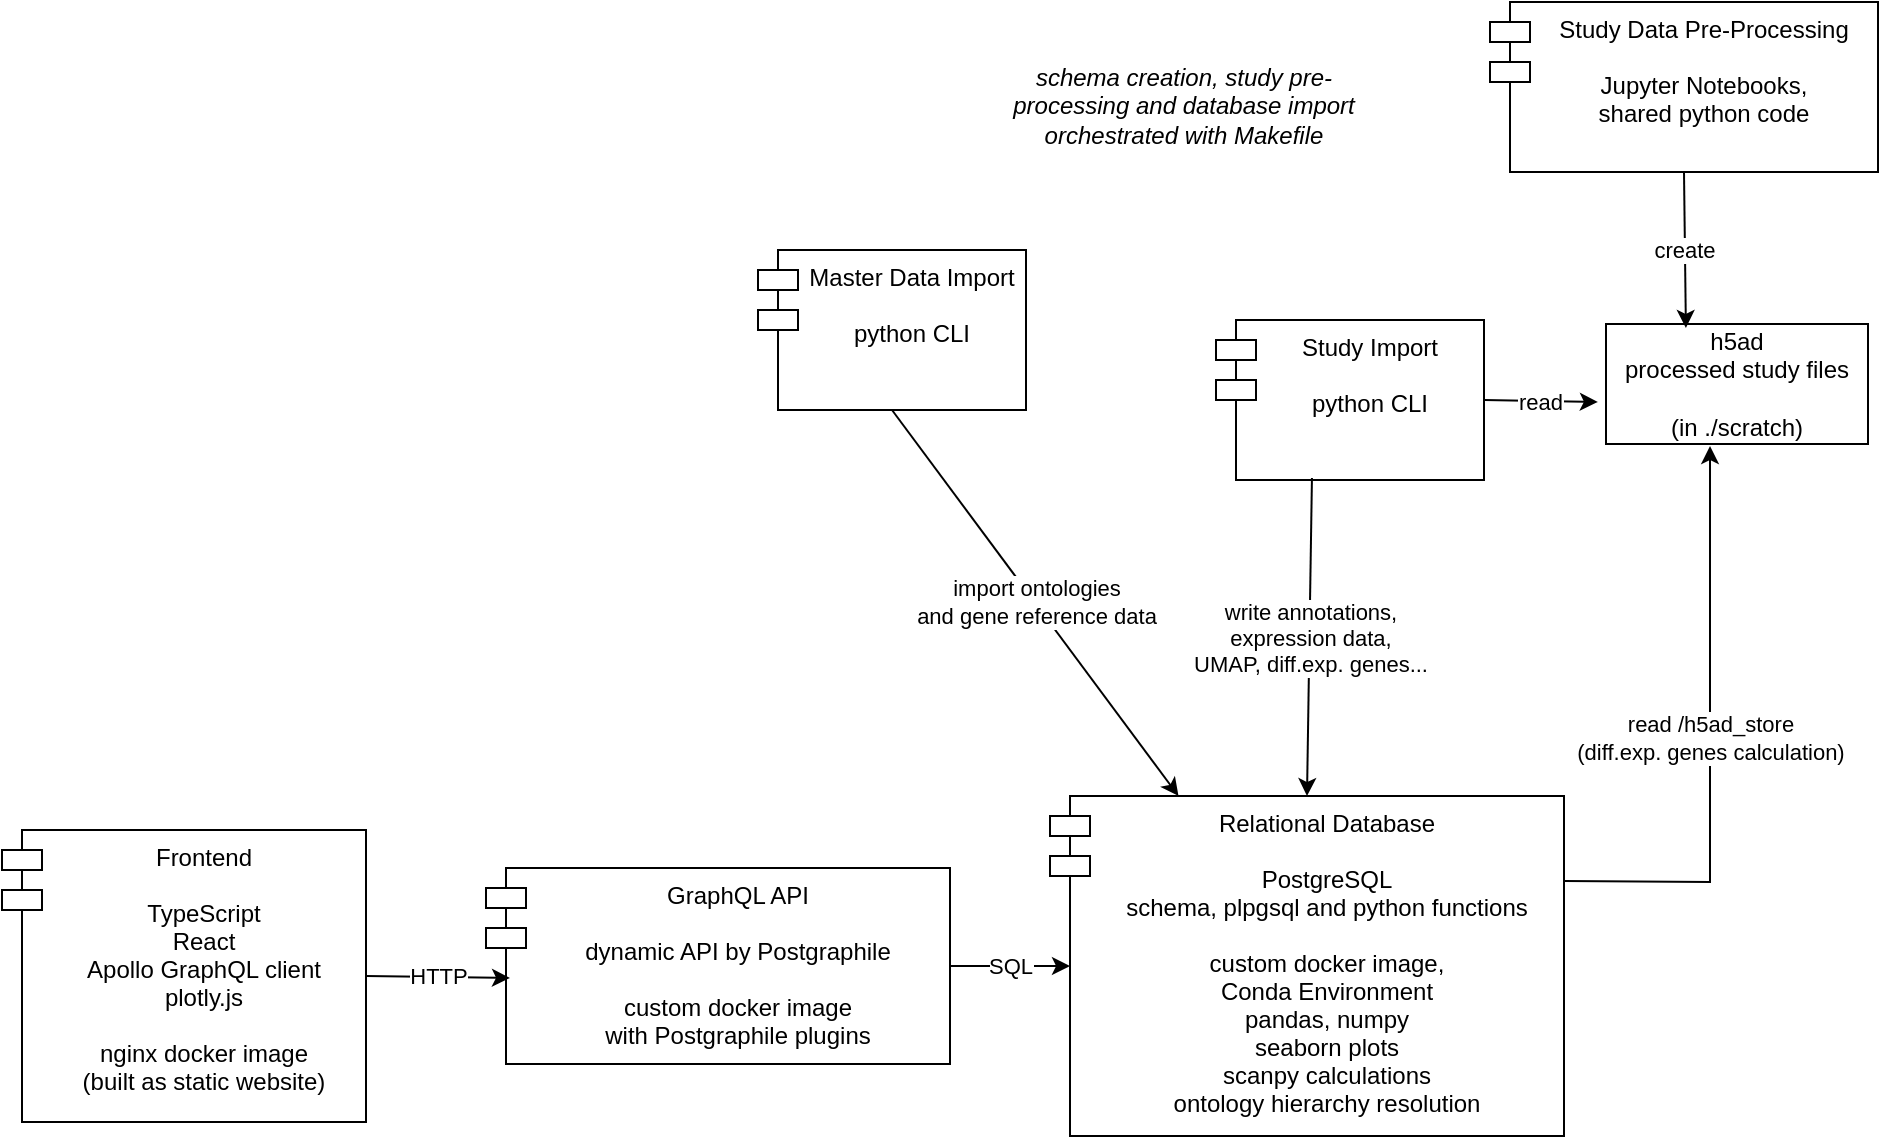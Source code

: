 <mxfile version="20.7.4" type="device"><diagram id="5oOviqtw5uLLyDU2DDvS" name="Page-1"><mxGraphModel dx="1255" dy="1235" grid="0" gridSize="10" guides="1" tooltips="1" connect="1" arrows="1" fold="1" page="0" pageScale="1" pageWidth="827" pageHeight="1169" math="0" shadow="0"><root><mxCell id="0"/><mxCell id="1" parent="0"/><mxCell id="0a5yjpqx9a0Fo7HzwPW2-1" value="Frontend&#10;&#10;TypeScript&#10;React&#10;Apollo GraphQL client&#10;plotly.js&#10;&#10;nginx docker image&#10;(built as static website)" style="shape=module;align=left;spacingLeft=20;align=center;verticalAlign=top;" vertex="1" parent="1"><mxGeometry x="105" y="146" width="182" height="146" as="geometry"/></mxCell><mxCell id="0a5yjpqx9a0Fo7HzwPW2-2" value="GraphQL API&#10;&#10;dynamic API by Postgraphile&#10;&#10;custom docker image&#10;with Postgraphile plugins&#10;" style="shape=module;align=left;spacingLeft=20;align=center;verticalAlign=top;" vertex="1" parent="1"><mxGeometry x="347" y="165" width="232" height="98" as="geometry"/></mxCell><mxCell id="0a5yjpqx9a0Fo7HzwPW2-3" value="Relational Database&#10;&#10;PostgreSQL&#10;schema, plpgsql and python functions&#10;&#10;custom docker image,&#10;Conda Environment&#10;pandas, numpy&#10;seaborn plots&#10;scanpy calculations&#10;ontology hierarchy resolution" style="shape=module;align=left;spacingLeft=20;align=center;verticalAlign=top;" vertex="1" parent="1"><mxGeometry x="629" y="129" width="257" height="170" as="geometry"/></mxCell><mxCell id="0a5yjpqx9a0Fo7HzwPW2-4" value="h5ad&lt;br&gt;processed study files&lt;br&gt;&lt;br&gt;(in ./scratch)" style="rounded=0;whiteSpace=wrap;html=1;" vertex="1" parent="1"><mxGeometry x="907" y="-107" width="131" height="60" as="geometry"/></mxCell><mxCell id="0a5yjpqx9a0Fo7HzwPW2-5" value="Study Data Pre-Processing&#10;&#10;Jupyter Notebooks,&#10;shared python code&#10;" style="shape=module;align=left;spacingLeft=20;align=center;verticalAlign=top;" vertex="1" parent="1"><mxGeometry x="849" y="-268" width="194" height="85" as="geometry"/></mxCell><mxCell id="0a5yjpqx9a0Fo7HzwPW2-6" value="create" style="endArrow=classic;html=1;rounded=0;exitX=0.5;exitY=1;exitDx=0;exitDy=0;entryX=0.305;entryY=0.033;entryDx=0;entryDy=0;entryPerimeter=0;" edge="1" parent="1" source="0a5yjpqx9a0Fo7HzwPW2-5" target="0a5yjpqx9a0Fo7HzwPW2-4"><mxGeometry width="50" height="50" relative="1" as="geometry"><mxPoint x="529" y="742" as="sourcePoint"/><mxPoint x="579" y="692" as="targetPoint"/></mxGeometry></mxCell><mxCell id="0a5yjpqx9a0Fo7HzwPW2-7" value="Study Import&#10;&#10;python CLI" style="shape=module;align=left;spacingLeft=20;align=center;verticalAlign=top;" vertex="1" parent="1"><mxGeometry x="712" y="-109" width="134" height="80" as="geometry"/></mxCell><mxCell id="0a5yjpqx9a0Fo7HzwPW2-8" value="Master Data Import&#10;&#10;python CLI" style="shape=module;align=left;spacingLeft=20;align=center;verticalAlign=top;" vertex="1" parent="1"><mxGeometry x="483" y="-144" width="134" height="80" as="geometry"/></mxCell><mxCell id="0a5yjpqx9a0Fo7HzwPW2-9" value="read /h5ad_store&lt;br&gt;(diff.exp. genes calculation)" style="endArrow=classic;html=1;rounded=0;exitX=1;exitY=0.25;exitDx=0;exitDy=0;entryX=0.397;entryY=1.017;entryDx=0;entryDy=0;entryPerimeter=0;" edge="1" parent="1" source="0a5yjpqx9a0Fo7HzwPW2-3" target="0a5yjpqx9a0Fo7HzwPW2-4"><mxGeometry width="50" height="50" relative="1" as="geometry"><mxPoint x="533" y="519.5" as="sourcePoint"/><mxPoint x="661" y="525" as="targetPoint"/><Array as="points"><mxPoint x="959" y="172"/></Array></mxGeometry></mxCell><mxCell id="0a5yjpqx9a0Fo7HzwPW2-10" value="import ontologies&lt;br&gt;and gene reference data" style="endArrow=classic;html=1;rounded=0;exitX=0.5;exitY=1;exitDx=0;exitDy=0;entryX=0.25;entryY=0;entryDx=0;entryDy=0;" edge="1" parent="1" source="0a5yjpqx9a0Fo7HzwPW2-8" target="0a5yjpqx9a0Fo7HzwPW2-3"><mxGeometry width="50" height="50" relative="1" as="geometry"><mxPoint x="170" y="510" as="sourcePoint"/><mxPoint x="220" y="460" as="targetPoint"/></mxGeometry></mxCell><mxCell id="0a5yjpqx9a0Fo7HzwPW2-11" value="write annotations,&lt;br&gt;expression data,&lt;br&gt;UMAP, diff.exp. genes..." style="endArrow=classic;html=1;rounded=0;exitX=0.358;exitY=0.988;exitDx=0;exitDy=0;entryX=0.5;entryY=0;entryDx=0;entryDy=0;exitPerimeter=0;" edge="1" parent="1" source="0a5yjpqx9a0Fo7HzwPW2-7" target="0a5yjpqx9a0Fo7HzwPW2-3"><mxGeometry width="50" height="50" relative="1" as="geometry"><mxPoint x="987" y="73" as="sourcePoint"/><mxPoint x="1037" y="23" as="targetPoint"/></mxGeometry></mxCell><mxCell id="0a5yjpqx9a0Fo7HzwPW2-12" value="read" style="endArrow=classic;html=1;rounded=0;exitX=1;exitY=0.5;exitDx=0;exitDy=0;entryX=-0.031;entryY=0.65;entryDx=0;entryDy=0;entryPerimeter=0;" edge="1" parent="1" source="0a5yjpqx9a0Fo7HzwPW2-7" target="0a5yjpqx9a0Fo7HzwPW2-4"><mxGeometry width="50" height="50" relative="1" as="geometry"><mxPoint x="533" y="519.5" as="sourcePoint"/><mxPoint x="661" y="525" as="targetPoint"/></mxGeometry></mxCell><mxCell id="0a5yjpqx9a0Fo7HzwPW2-13" value="SQL" style="endArrow=classic;html=1;rounded=0;exitX=1;exitY=0.5;exitDx=0;exitDy=0;entryX=0;entryY=0.5;entryDx=10;entryDy=0;entryPerimeter=0;" edge="1" parent="1" source="0a5yjpqx9a0Fo7HzwPW2-2" target="0a5yjpqx9a0Fo7HzwPW2-3"><mxGeometry width="50" height="50" relative="1" as="geometry"><mxPoint x="621" y="53" as="sourcePoint"/><mxPoint x="671" y="3" as="targetPoint"/></mxGeometry></mxCell><mxCell id="0a5yjpqx9a0Fo7HzwPW2-15" value="HTTP" style="endArrow=classic;html=1;rounded=0;exitX=1;exitY=0.5;exitDx=0;exitDy=0;" edge="1" parent="1" source="0a5yjpqx9a0Fo7HzwPW2-1"><mxGeometry width="50" height="50" relative="1" as="geometry"><mxPoint x="275" y="219" as="sourcePoint"/><mxPoint x="359" y="220" as="targetPoint"/></mxGeometry></mxCell><mxCell id="0a5yjpqx9a0Fo7HzwPW2-16" value="schema creation, study pre-processing and database import orchestrated with Makefile" style="text;html=1;strokeColor=none;fillColor=none;align=center;verticalAlign=middle;whiteSpace=wrap;rounded=0;fontStyle=2" vertex="1" parent="1"><mxGeometry x="609" y="-241" width="174" height="49" as="geometry"/></mxCell></root></mxGraphModel></diagram></mxfile>